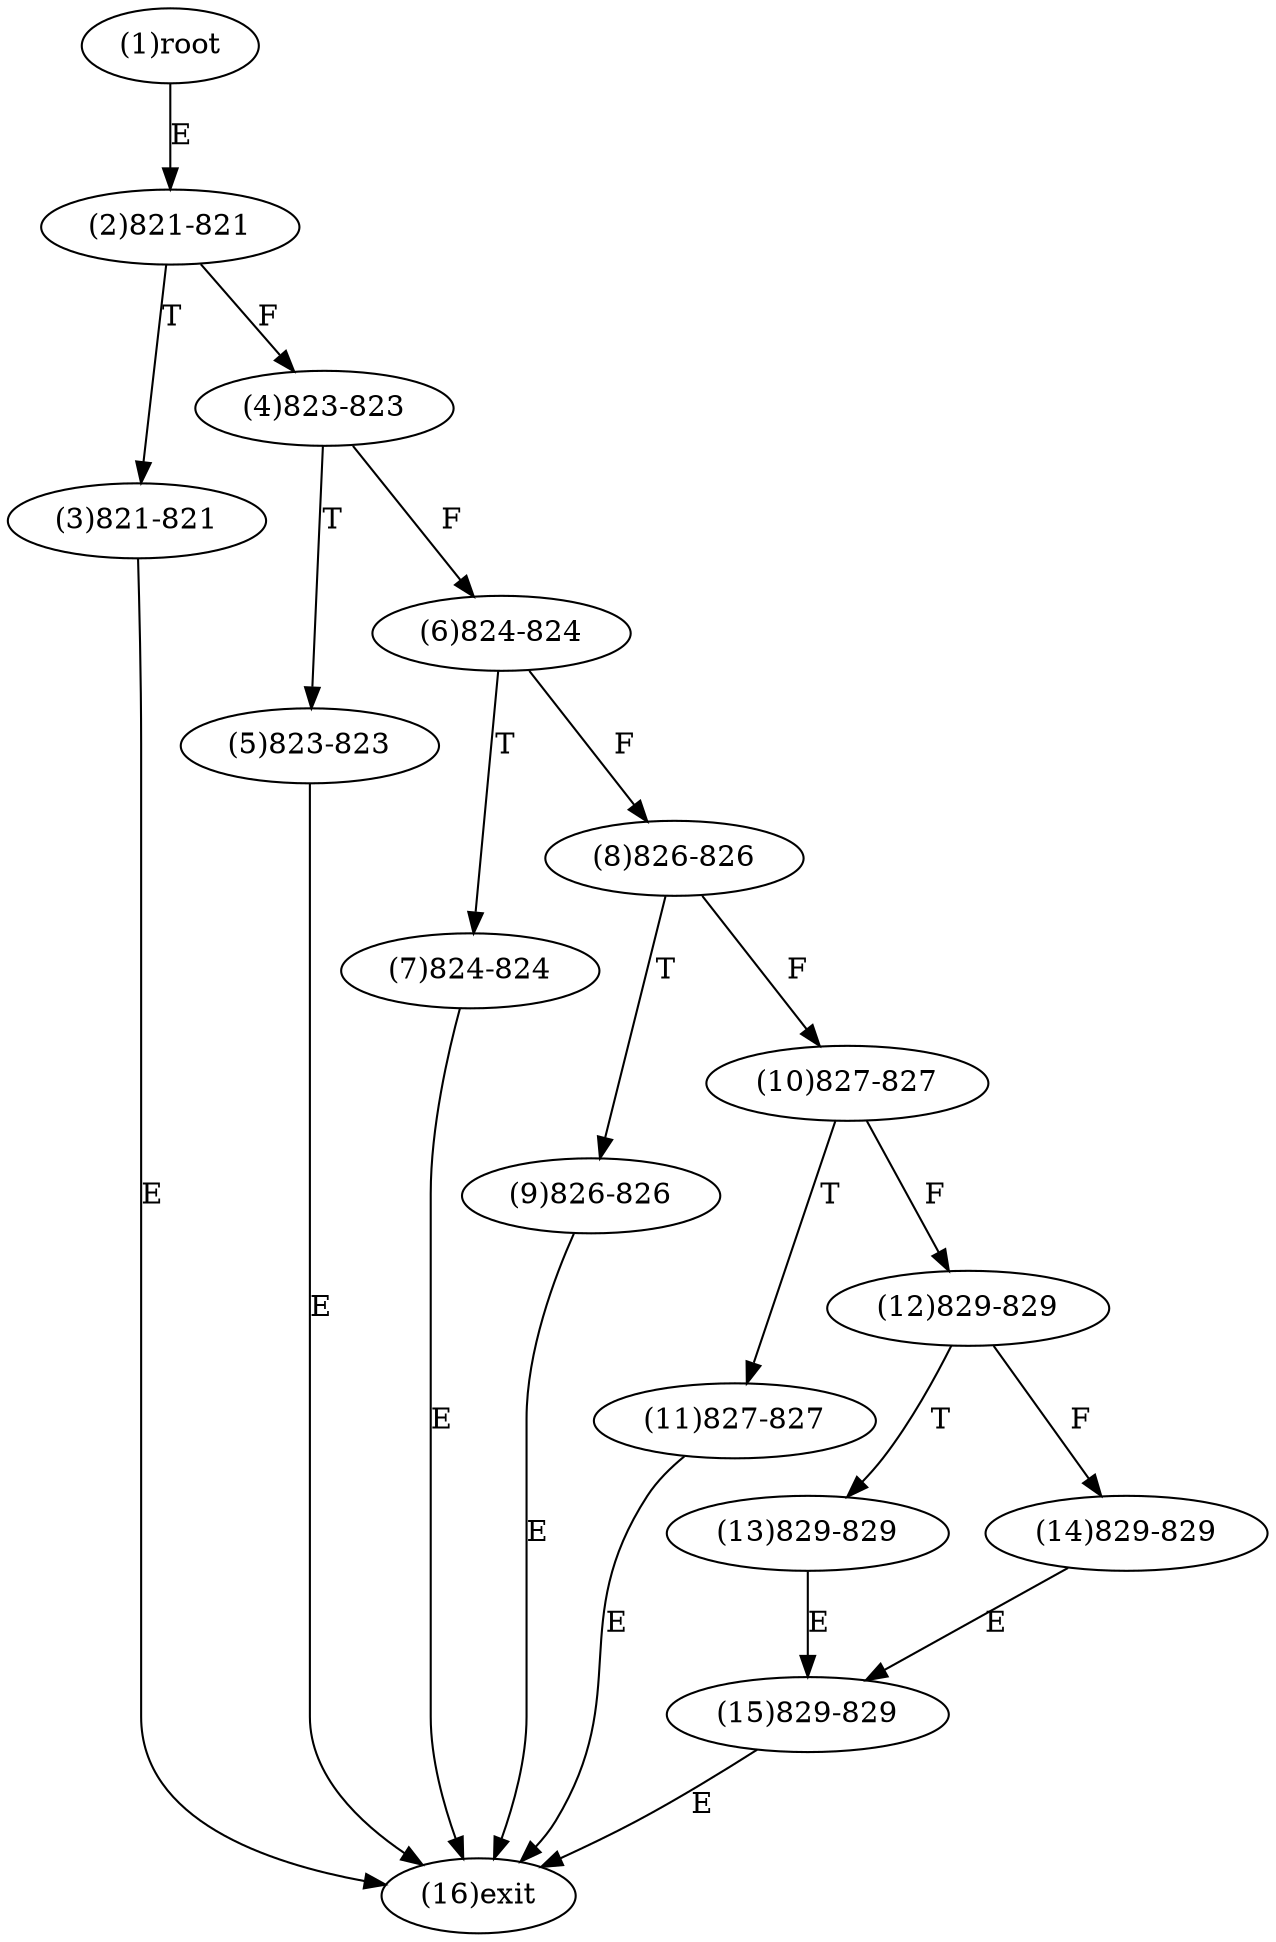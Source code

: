 digraph "" { 
1[ label="(1)root"];
2[ label="(2)821-821"];
3[ label="(3)821-821"];
4[ label="(4)823-823"];
5[ label="(5)823-823"];
6[ label="(6)824-824"];
7[ label="(7)824-824"];
8[ label="(8)826-826"];
9[ label="(9)826-826"];
10[ label="(10)827-827"];
11[ label="(11)827-827"];
12[ label="(12)829-829"];
13[ label="(13)829-829"];
14[ label="(14)829-829"];
15[ label="(15)829-829"];
16[ label="(16)exit"];
1->2[ label="E"];
2->4[ label="F"];
2->3[ label="T"];
3->16[ label="E"];
4->6[ label="F"];
4->5[ label="T"];
5->16[ label="E"];
6->8[ label="F"];
6->7[ label="T"];
7->16[ label="E"];
8->10[ label="F"];
8->9[ label="T"];
9->16[ label="E"];
10->12[ label="F"];
10->11[ label="T"];
11->16[ label="E"];
12->14[ label="F"];
12->13[ label="T"];
13->15[ label="E"];
14->15[ label="E"];
15->16[ label="E"];
}